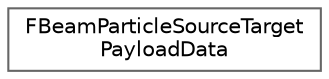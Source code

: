 digraph "Graphical Class Hierarchy"
{
 // INTERACTIVE_SVG=YES
 // LATEX_PDF_SIZE
  bgcolor="transparent";
  edge [fontname=Helvetica,fontsize=10,labelfontname=Helvetica,labelfontsize=10];
  node [fontname=Helvetica,fontsize=10,shape=box,height=0.2,width=0.4];
  rankdir="LR";
  Node0 [id="Node000000",label="FBeamParticleSourceTarget\lPayloadData",height=0.2,width=0.4,color="grey40", fillcolor="white", style="filled",URL="$d8/d58/structFBeamParticleSourceTargetPayloadData.html",tooltip="Particle Source/Target Data Payload."];
}
